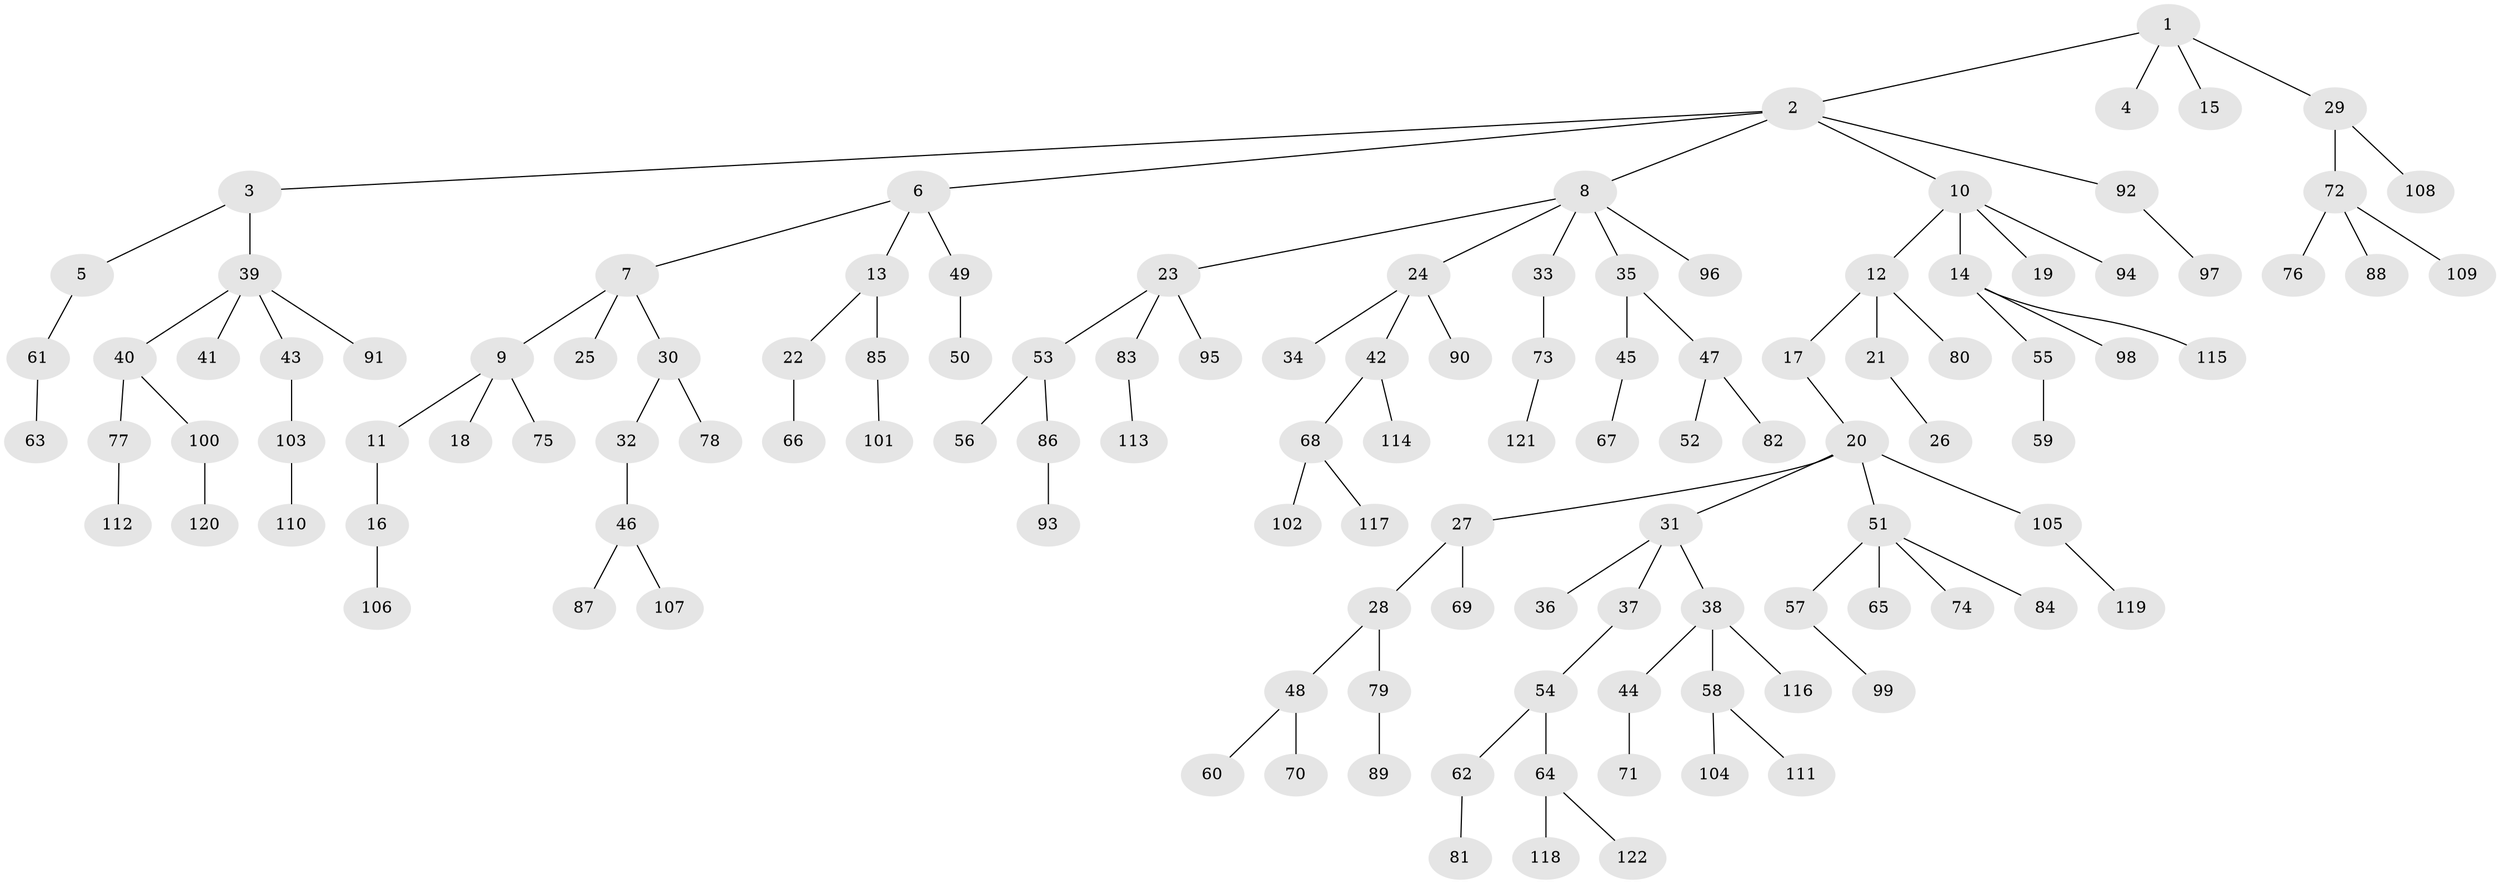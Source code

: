 // Generated by graph-tools (version 1.1) at 2025/02/03/09/25 03:02:25]
// undirected, 122 vertices, 121 edges
graph export_dot {
graph [start="1"]
  node [color=gray90,style=filled];
  1;
  2;
  3;
  4;
  5;
  6;
  7;
  8;
  9;
  10;
  11;
  12;
  13;
  14;
  15;
  16;
  17;
  18;
  19;
  20;
  21;
  22;
  23;
  24;
  25;
  26;
  27;
  28;
  29;
  30;
  31;
  32;
  33;
  34;
  35;
  36;
  37;
  38;
  39;
  40;
  41;
  42;
  43;
  44;
  45;
  46;
  47;
  48;
  49;
  50;
  51;
  52;
  53;
  54;
  55;
  56;
  57;
  58;
  59;
  60;
  61;
  62;
  63;
  64;
  65;
  66;
  67;
  68;
  69;
  70;
  71;
  72;
  73;
  74;
  75;
  76;
  77;
  78;
  79;
  80;
  81;
  82;
  83;
  84;
  85;
  86;
  87;
  88;
  89;
  90;
  91;
  92;
  93;
  94;
  95;
  96;
  97;
  98;
  99;
  100;
  101;
  102;
  103;
  104;
  105;
  106;
  107;
  108;
  109;
  110;
  111;
  112;
  113;
  114;
  115;
  116;
  117;
  118;
  119;
  120;
  121;
  122;
  1 -- 2;
  1 -- 4;
  1 -- 15;
  1 -- 29;
  2 -- 3;
  2 -- 6;
  2 -- 8;
  2 -- 10;
  2 -- 92;
  3 -- 5;
  3 -- 39;
  5 -- 61;
  6 -- 7;
  6 -- 13;
  6 -- 49;
  7 -- 9;
  7 -- 25;
  7 -- 30;
  8 -- 23;
  8 -- 24;
  8 -- 33;
  8 -- 35;
  8 -- 96;
  9 -- 11;
  9 -- 18;
  9 -- 75;
  10 -- 12;
  10 -- 14;
  10 -- 19;
  10 -- 94;
  11 -- 16;
  12 -- 17;
  12 -- 21;
  12 -- 80;
  13 -- 22;
  13 -- 85;
  14 -- 55;
  14 -- 98;
  14 -- 115;
  16 -- 106;
  17 -- 20;
  20 -- 27;
  20 -- 31;
  20 -- 51;
  20 -- 105;
  21 -- 26;
  22 -- 66;
  23 -- 53;
  23 -- 83;
  23 -- 95;
  24 -- 34;
  24 -- 42;
  24 -- 90;
  27 -- 28;
  27 -- 69;
  28 -- 48;
  28 -- 79;
  29 -- 72;
  29 -- 108;
  30 -- 32;
  30 -- 78;
  31 -- 36;
  31 -- 37;
  31 -- 38;
  32 -- 46;
  33 -- 73;
  35 -- 45;
  35 -- 47;
  37 -- 54;
  38 -- 44;
  38 -- 58;
  38 -- 116;
  39 -- 40;
  39 -- 41;
  39 -- 43;
  39 -- 91;
  40 -- 77;
  40 -- 100;
  42 -- 68;
  42 -- 114;
  43 -- 103;
  44 -- 71;
  45 -- 67;
  46 -- 87;
  46 -- 107;
  47 -- 52;
  47 -- 82;
  48 -- 60;
  48 -- 70;
  49 -- 50;
  51 -- 57;
  51 -- 65;
  51 -- 74;
  51 -- 84;
  53 -- 56;
  53 -- 86;
  54 -- 62;
  54 -- 64;
  55 -- 59;
  57 -- 99;
  58 -- 104;
  58 -- 111;
  61 -- 63;
  62 -- 81;
  64 -- 118;
  64 -- 122;
  68 -- 102;
  68 -- 117;
  72 -- 76;
  72 -- 88;
  72 -- 109;
  73 -- 121;
  77 -- 112;
  79 -- 89;
  83 -- 113;
  85 -- 101;
  86 -- 93;
  92 -- 97;
  100 -- 120;
  103 -- 110;
  105 -- 119;
}
